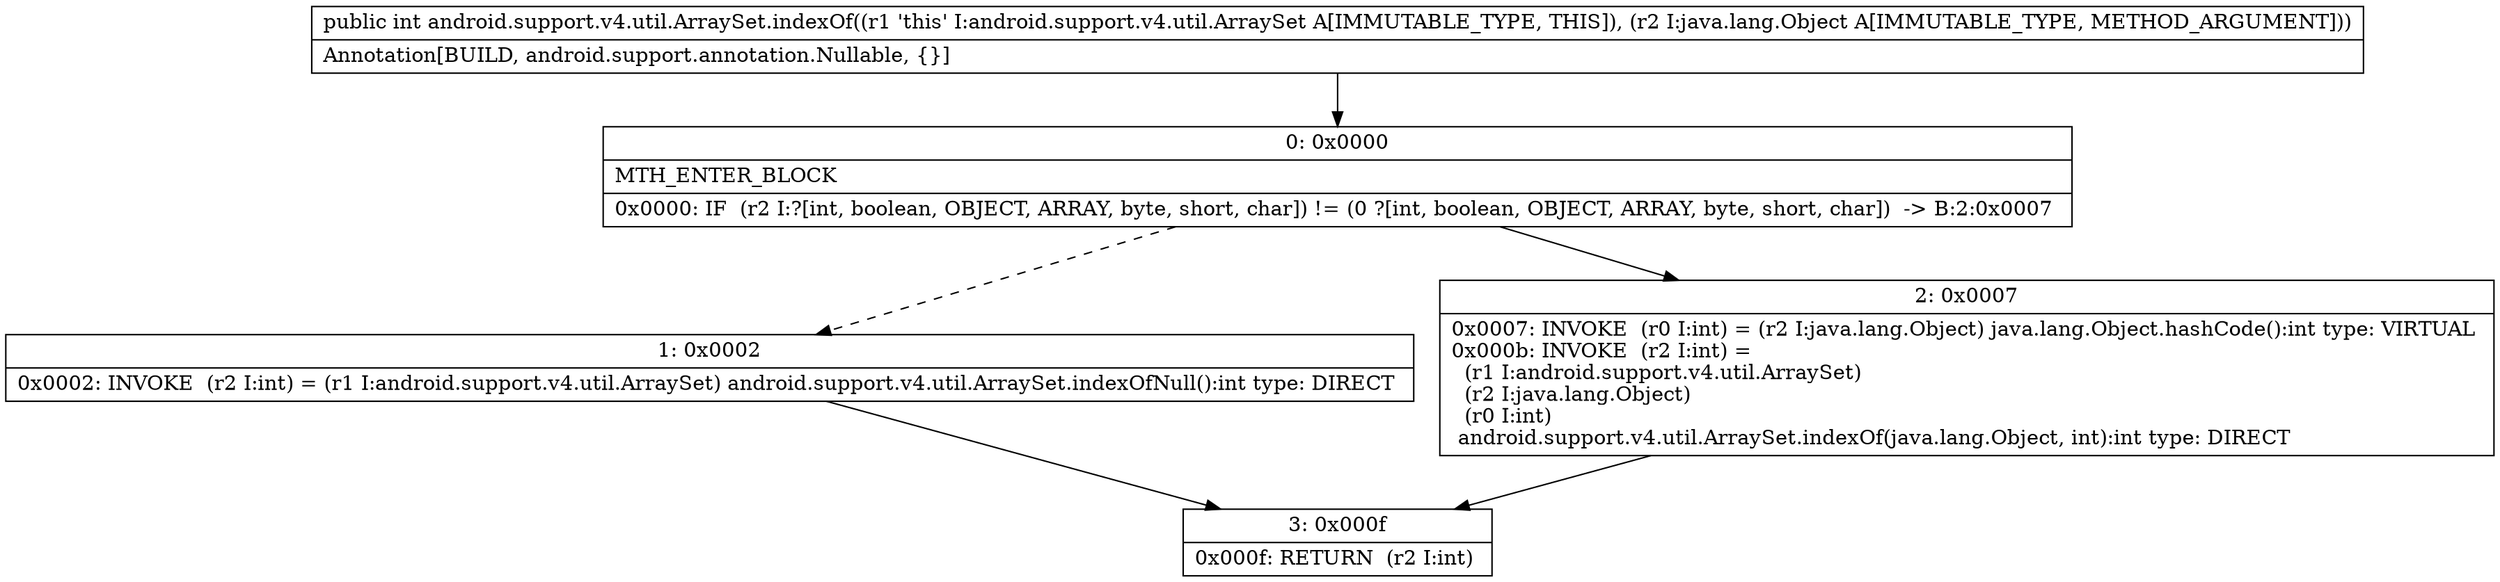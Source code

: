 digraph "CFG forandroid.support.v4.util.ArraySet.indexOf(Ljava\/lang\/Object;)I" {
Node_0 [shape=record,label="{0\:\ 0x0000|MTH_ENTER_BLOCK\l|0x0000: IF  (r2 I:?[int, boolean, OBJECT, ARRAY, byte, short, char]) != (0 ?[int, boolean, OBJECT, ARRAY, byte, short, char])  \-\> B:2:0x0007 \l}"];
Node_1 [shape=record,label="{1\:\ 0x0002|0x0002: INVOKE  (r2 I:int) = (r1 I:android.support.v4.util.ArraySet) android.support.v4.util.ArraySet.indexOfNull():int type: DIRECT \l}"];
Node_2 [shape=record,label="{2\:\ 0x0007|0x0007: INVOKE  (r0 I:int) = (r2 I:java.lang.Object) java.lang.Object.hashCode():int type: VIRTUAL \l0x000b: INVOKE  (r2 I:int) = \l  (r1 I:android.support.v4.util.ArraySet)\l  (r2 I:java.lang.Object)\l  (r0 I:int)\l android.support.v4.util.ArraySet.indexOf(java.lang.Object, int):int type: DIRECT \l}"];
Node_3 [shape=record,label="{3\:\ 0x000f|0x000f: RETURN  (r2 I:int) \l}"];
MethodNode[shape=record,label="{public int android.support.v4.util.ArraySet.indexOf((r1 'this' I:android.support.v4.util.ArraySet A[IMMUTABLE_TYPE, THIS]), (r2 I:java.lang.Object A[IMMUTABLE_TYPE, METHOD_ARGUMENT]))  | Annotation[BUILD, android.support.annotation.Nullable, \{\}]\l}"];
MethodNode -> Node_0;
Node_0 -> Node_1[style=dashed];
Node_0 -> Node_2;
Node_1 -> Node_3;
Node_2 -> Node_3;
}

